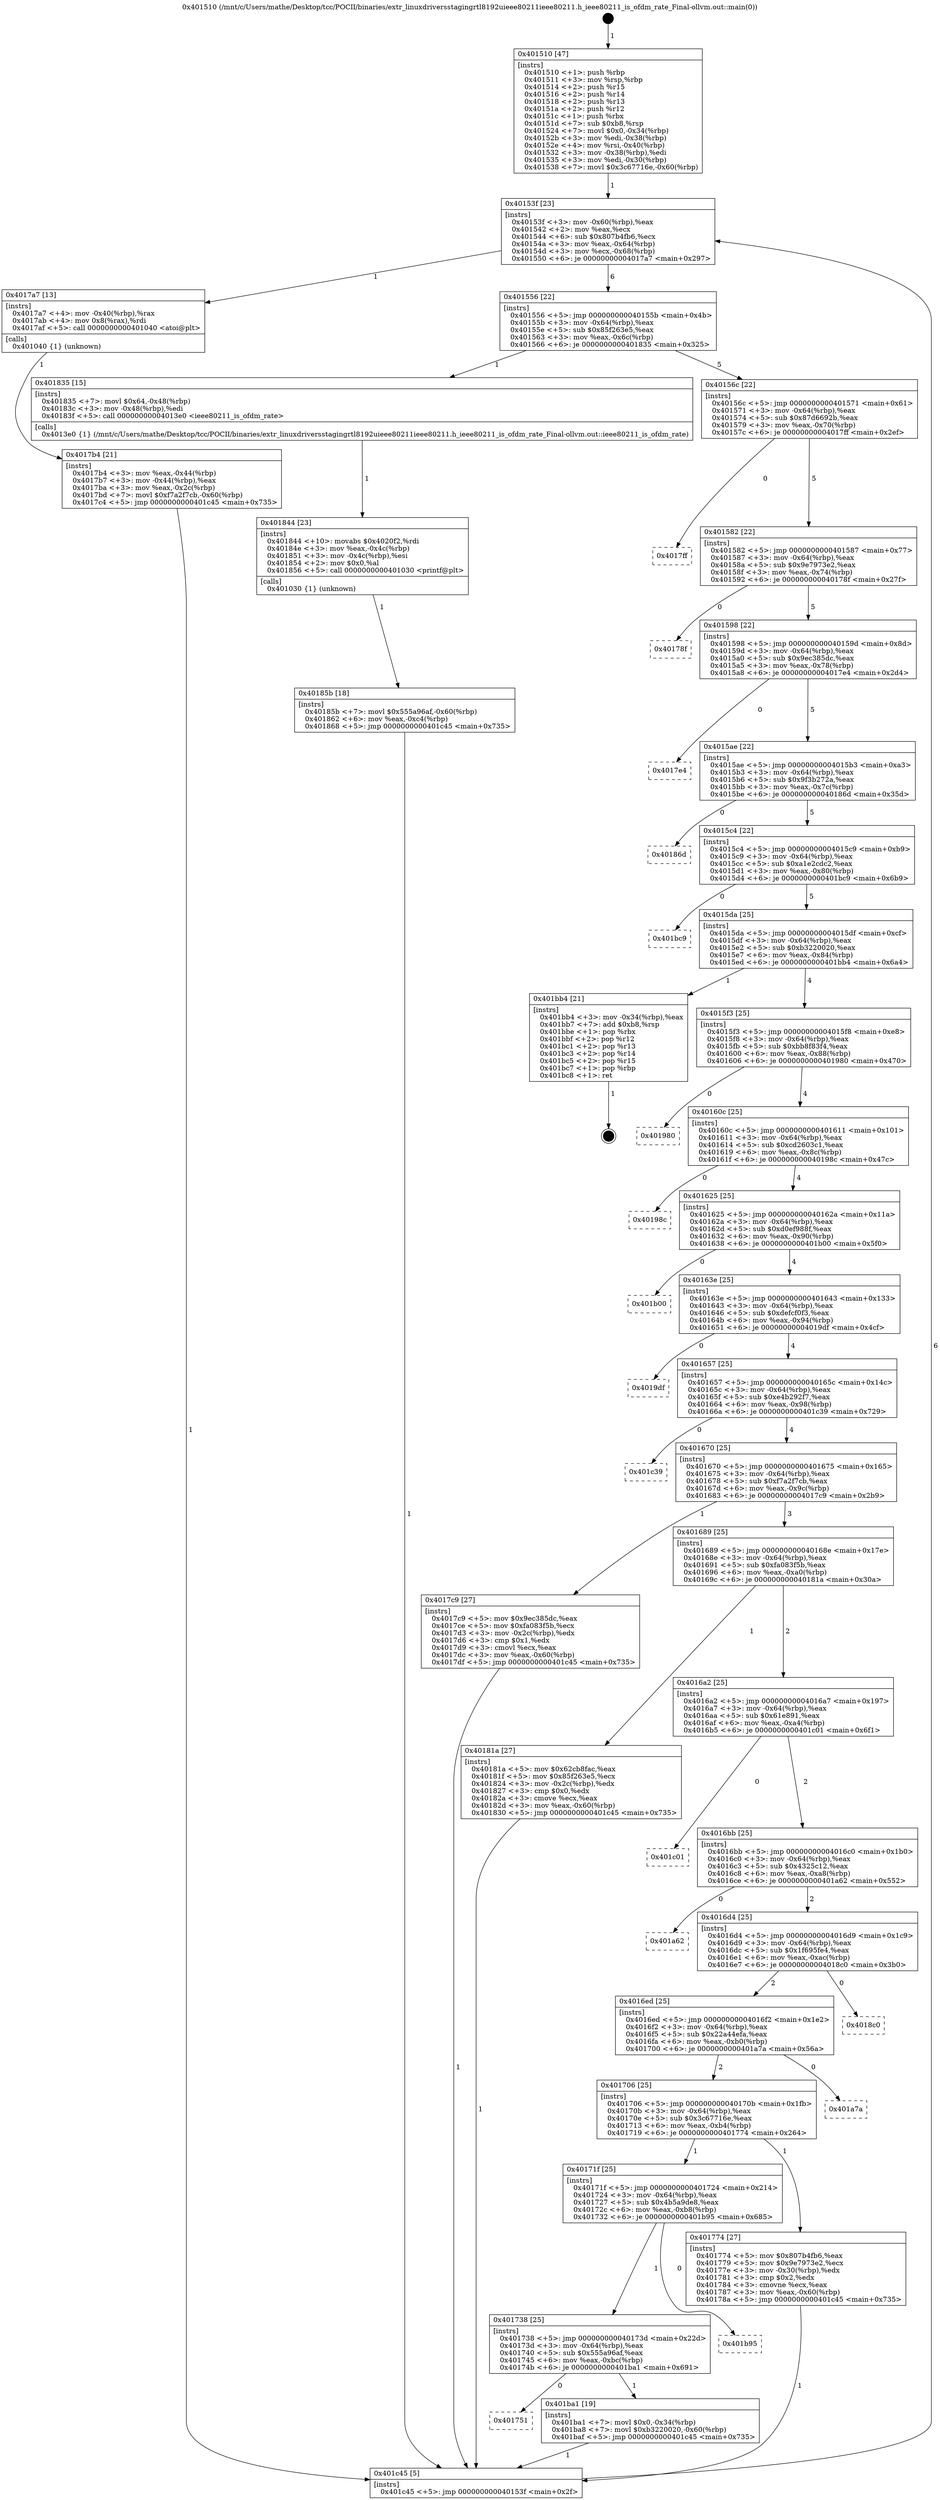 digraph "0x401510" {
  label = "0x401510 (/mnt/c/Users/mathe/Desktop/tcc/POCII/binaries/extr_linuxdriversstagingrtl8192uieee80211ieee80211.h_ieee80211_is_ofdm_rate_Final-ollvm.out::main(0))"
  labelloc = "t"
  node[shape=record]

  Entry [label="",width=0.3,height=0.3,shape=circle,fillcolor=black,style=filled]
  "0x40153f" [label="{
     0x40153f [23]\l
     | [instrs]\l
     &nbsp;&nbsp;0x40153f \<+3\>: mov -0x60(%rbp),%eax\l
     &nbsp;&nbsp;0x401542 \<+2\>: mov %eax,%ecx\l
     &nbsp;&nbsp;0x401544 \<+6\>: sub $0x807b4fb6,%ecx\l
     &nbsp;&nbsp;0x40154a \<+3\>: mov %eax,-0x64(%rbp)\l
     &nbsp;&nbsp;0x40154d \<+3\>: mov %ecx,-0x68(%rbp)\l
     &nbsp;&nbsp;0x401550 \<+6\>: je 00000000004017a7 \<main+0x297\>\l
  }"]
  "0x4017a7" [label="{
     0x4017a7 [13]\l
     | [instrs]\l
     &nbsp;&nbsp;0x4017a7 \<+4\>: mov -0x40(%rbp),%rax\l
     &nbsp;&nbsp;0x4017ab \<+4\>: mov 0x8(%rax),%rdi\l
     &nbsp;&nbsp;0x4017af \<+5\>: call 0000000000401040 \<atoi@plt\>\l
     | [calls]\l
     &nbsp;&nbsp;0x401040 \{1\} (unknown)\l
  }"]
  "0x401556" [label="{
     0x401556 [22]\l
     | [instrs]\l
     &nbsp;&nbsp;0x401556 \<+5\>: jmp 000000000040155b \<main+0x4b\>\l
     &nbsp;&nbsp;0x40155b \<+3\>: mov -0x64(%rbp),%eax\l
     &nbsp;&nbsp;0x40155e \<+5\>: sub $0x85f263e5,%eax\l
     &nbsp;&nbsp;0x401563 \<+3\>: mov %eax,-0x6c(%rbp)\l
     &nbsp;&nbsp;0x401566 \<+6\>: je 0000000000401835 \<main+0x325\>\l
  }"]
  Exit [label="",width=0.3,height=0.3,shape=circle,fillcolor=black,style=filled,peripheries=2]
  "0x401835" [label="{
     0x401835 [15]\l
     | [instrs]\l
     &nbsp;&nbsp;0x401835 \<+7\>: movl $0x64,-0x48(%rbp)\l
     &nbsp;&nbsp;0x40183c \<+3\>: mov -0x48(%rbp),%edi\l
     &nbsp;&nbsp;0x40183f \<+5\>: call 00000000004013e0 \<ieee80211_is_ofdm_rate\>\l
     | [calls]\l
     &nbsp;&nbsp;0x4013e0 \{1\} (/mnt/c/Users/mathe/Desktop/tcc/POCII/binaries/extr_linuxdriversstagingrtl8192uieee80211ieee80211.h_ieee80211_is_ofdm_rate_Final-ollvm.out::ieee80211_is_ofdm_rate)\l
  }"]
  "0x40156c" [label="{
     0x40156c [22]\l
     | [instrs]\l
     &nbsp;&nbsp;0x40156c \<+5\>: jmp 0000000000401571 \<main+0x61\>\l
     &nbsp;&nbsp;0x401571 \<+3\>: mov -0x64(%rbp),%eax\l
     &nbsp;&nbsp;0x401574 \<+5\>: sub $0x87d6692b,%eax\l
     &nbsp;&nbsp;0x401579 \<+3\>: mov %eax,-0x70(%rbp)\l
     &nbsp;&nbsp;0x40157c \<+6\>: je 00000000004017ff \<main+0x2ef\>\l
  }"]
  "0x401751" [label="{
     0x401751\l
  }", style=dashed]
  "0x4017ff" [label="{
     0x4017ff\l
  }", style=dashed]
  "0x401582" [label="{
     0x401582 [22]\l
     | [instrs]\l
     &nbsp;&nbsp;0x401582 \<+5\>: jmp 0000000000401587 \<main+0x77\>\l
     &nbsp;&nbsp;0x401587 \<+3\>: mov -0x64(%rbp),%eax\l
     &nbsp;&nbsp;0x40158a \<+5\>: sub $0x9e7973e2,%eax\l
     &nbsp;&nbsp;0x40158f \<+3\>: mov %eax,-0x74(%rbp)\l
     &nbsp;&nbsp;0x401592 \<+6\>: je 000000000040178f \<main+0x27f\>\l
  }"]
  "0x401ba1" [label="{
     0x401ba1 [19]\l
     | [instrs]\l
     &nbsp;&nbsp;0x401ba1 \<+7\>: movl $0x0,-0x34(%rbp)\l
     &nbsp;&nbsp;0x401ba8 \<+7\>: movl $0xb3220020,-0x60(%rbp)\l
     &nbsp;&nbsp;0x401baf \<+5\>: jmp 0000000000401c45 \<main+0x735\>\l
  }"]
  "0x40178f" [label="{
     0x40178f\l
  }", style=dashed]
  "0x401598" [label="{
     0x401598 [22]\l
     | [instrs]\l
     &nbsp;&nbsp;0x401598 \<+5\>: jmp 000000000040159d \<main+0x8d\>\l
     &nbsp;&nbsp;0x40159d \<+3\>: mov -0x64(%rbp),%eax\l
     &nbsp;&nbsp;0x4015a0 \<+5\>: sub $0x9ec385dc,%eax\l
     &nbsp;&nbsp;0x4015a5 \<+3\>: mov %eax,-0x78(%rbp)\l
     &nbsp;&nbsp;0x4015a8 \<+6\>: je 00000000004017e4 \<main+0x2d4\>\l
  }"]
  "0x401738" [label="{
     0x401738 [25]\l
     | [instrs]\l
     &nbsp;&nbsp;0x401738 \<+5\>: jmp 000000000040173d \<main+0x22d\>\l
     &nbsp;&nbsp;0x40173d \<+3\>: mov -0x64(%rbp),%eax\l
     &nbsp;&nbsp;0x401740 \<+5\>: sub $0x555a96af,%eax\l
     &nbsp;&nbsp;0x401745 \<+6\>: mov %eax,-0xbc(%rbp)\l
     &nbsp;&nbsp;0x40174b \<+6\>: je 0000000000401ba1 \<main+0x691\>\l
  }"]
  "0x4017e4" [label="{
     0x4017e4\l
  }", style=dashed]
  "0x4015ae" [label="{
     0x4015ae [22]\l
     | [instrs]\l
     &nbsp;&nbsp;0x4015ae \<+5\>: jmp 00000000004015b3 \<main+0xa3\>\l
     &nbsp;&nbsp;0x4015b3 \<+3\>: mov -0x64(%rbp),%eax\l
     &nbsp;&nbsp;0x4015b6 \<+5\>: sub $0x9f3b272a,%eax\l
     &nbsp;&nbsp;0x4015bb \<+3\>: mov %eax,-0x7c(%rbp)\l
     &nbsp;&nbsp;0x4015be \<+6\>: je 000000000040186d \<main+0x35d\>\l
  }"]
  "0x401b95" [label="{
     0x401b95\l
  }", style=dashed]
  "0x40186d" [label="{
     0x40186d\l
  }", style=dashed]
  "0x4015c4" [label="{
     0x4015c4 [22]\l
     | [instrs]\l
     &nbsp;&nbsp;0x4015c4 \<+5\>: jmp 00000000004015c9 \<main+0xb9\>\l
     &nbsp;&nbsp;0x4015c9 \<+3\>: mov -0x64(%rbp),%eax\l
     &nbsp;&nbsp;0x4015cc \<+5\>: sub $0xa1e2cdc2,%eax\l
     &nbsp;&nbsp;0x4015d1 \<+3\>: mov %eax,-0x80(%rbp)\l
     &nbsp;&nbsp;0x4015d4 \<+6\>: je 0000000000401bc9 \<main+0x6b9\>\l
  }"]
  "0x40185b" [label="{
     0x40185b [18]\l
     | [instrs]\l
     &nbsp;&nbsp;0x40185b \<+7\>: movl $0x555a96af,-0x60(%rbp)\l
     &nbsp;&nbsp;0x401862 \<+6\>: mov %eax,-0xc4(%rbp)\l
     &nbsp;&nbsp;0x401868 \<+5\>: jmp 0000000000401c45 \<main+0x735\>\l
  }"]
  "0x401bc9" [label="{
     0x401bc9\l
  }", style=dashed]
  "0x4015da" [label="{
     0x4015da [25]\l
     | [instrs]\l
     &nbsp;&nbsp;0x4015da \<+5\>: jmp 00000000004015df \<main+0xcf\>\l
     &nbsp;&nbsp;0x4015df \<+3\>: mov -0x64(%rbp),%eax\l
     &nbsp;&nbsp;0x4015e2 \<+5\>: sub $0xb3220020,%eax\l
     &nbsp;&nbsp;0x4015e7 \<+6\>: mov %eax,-0x84(%rbp)\l
     &nbsp;&nbsp;0x4015ed \<+6\>: je 0000000000401bb4 \<main+0x6a4\>\l
  }"]
  "0x401844" [label="{
     0x401844 [23]\l
     | [instrs]\l
     &nbsp;&nbsp;0x401844 \<+10\>: movabs $0x4020f2,%rdi\l
     &nbsp;&nbsp;0x40184e \<+3\>: mov %eax,-0x4c(%rbp)\l
     &nbsp;&nbsp;0x401851 \<+3\>: mov -0x4c(%rbp),%esi\l
     &nbsp;&nbsp;0x401854 \<+2\>: mov $0x0,%al\l
     &nbsp;&nbsp;0x401856 \<+5\>: call 0000000000401030 \<printf@plt\>\l
     | [calls]\l
     &nbsp;&nbsp;0x401030 \{1\} (unknown)\l
  }"]
  "0x401bb4" [label="{
     0x401bb4 [21]\l
     | [instrs]\l
     &nbsp;&nbsp;0x401bb4 \<+3\>: mov -0x34(%rbp),%eax\l
     &nbsp;&nbsp;0x401bb7 \<+7\>: add $0xb8,%rsp\l
     &nbsp;&nbsp;0x401bbe \<+1\>: pop %rbx\l
     &nbsp;&nbsp;0x401bbf \<+2\>: pop %r12\l
     &nbsp;&nbsp;0x401bc1 \<+2\>: pop %r13\l
     &nbsp;&nbsp;0x401bc3 \<+2\>: pop %r14\l
     &nbsp;&nbsp;0x401bc5 \<+2\>: pop %r15\l
     &nbsp;&nbsp;0x401bc7 \<+1\>: pop %rbp\l
     &nbsp;&nbsp;0x401bc8 \<+1\>: ret\l
  }"]
  "0x4015f3" [label="{
     0x4015f3 [25]\l
     | [instrs]\l
     &nbsp;&nbsp;0x4015f3 \<+5\>: jmp 00000000004015f8 \<main+0xe8\>\l
     &nbsp;&nbsp;0x4015f8 \<+3\>: mov -0x64(%rbp),%eax\l
     &nbsp;&nbsp;0x4015fb \<+5\>: sub $0xbb8f83f4,%eax\l
     &nbsp;&nbsp;0x401600 \<+6\>: mov %eax,-0x88(%rbp)\l
     &nbsp;&nbsp;0x401606 \<+6\>: je 0000000000401980 \<main+0x470\>\l
  }"]
  "0x4017b4" [label="{
     0x4017b4 [21]\l
     | [instrs]\l
     &nbsp;&nbsp;0x4017b4 \<+3\>: mov %eax,-0x44(%rbp)\l
     &nbsp;&nbsp;0x4017b7 \<+3\>: mov -0x44(%rbp),%eax\l
     &nbsp;&nbsp;0x4017ba \<+3\>: mov %eax,-0x2c(%rbp)\l
     &nbsp;&nbsp;0x4017bd \<+7\>: movl $0xf7a2f7cb,-0x60(%rbp)\l
     &nbsp;&nbsp;0x4017c4 \<+5\>: jmp 0000000000401c45 \<main+0x735\>\l
  }"]
  "0x401980" [label="{
     0x401980\l
  }", style=dashed]
  "0x40160c" [label="{
     0x40160c [25]\l
     | [instrs]\l
     &nbsp;&nbsp;0x40160c \<+5\>: jmp 0000000000401611 \<main+0x101\>\l
     &nbsp;&nbsp;0x401611 \<+3\>: mov -0x64(%rbp),%eax\l
     &nbsp;&nbsp;0x401614 \<+5\>: sub $0xcd2603c1,%eax\l
     &nbsp;&nbsp;0x401619 \<+6\>: mov %eax,-0x8c(%rbp)\l
     &nbsp;&nbsp;0x40161f \<+6\>: je 000000000040198c \<main+0x47c\>\l
  }"]
  "0x401510" [label="{
     0x401510 [47]\l
     | [instrs]\l
     &nbsp;&nbsp;0x401510 \<+1\>: push %rbp\l
     &nbsp;&nbsp;0x401511 \<+3\>: mov %rsp,%rbp\l
     &nbsp;&nbsp;0x401514 \<+2\>: push %r15\l
     &nbsp;&nbsp;0x401516 \<+2\>: push %r14\l
     &nbsp;&nbsp;0x401518 \<+2\>: push %r13\l
     &nbsp;&nbsp;0x40151a \<+2\>: push %r12\l
     &nbsp;&nbsp;0x40151c \<+1\>: push %rbx\l
     &nbsp;&nbsp;0x40151d \<+7\>: sub $0xb8,%rsp\l
     &nbsp;&nbsp;0x401524 \<+7\>: movl $0x0,-0x34(%rbp)\l
     &nbsp;&nbsp;0x40152b \<+3\>: mov %edi,-0x38(%rbp)\l
     &nbsp;&nbsp;0x40152e \<+4\>: mov %rsi,-0x40(%rbp)\l
     &nbsp;&nbsp;0x401532 \<+3\>: mov -0x38(%rbp),%edi\l
     &nbsp;&nbsp;0x401535 \<+3\>: mov %edi,-0x30(%rbp)\l
     &nbsp;&nbsp;0x401538 \<+7\>: movl $0x3c67716e,-0x60(%rbp)\l
  }"]
  "0x40198c" [label="{
     0x40198c\l
  }", style=dashed]
  "0x401625" [label="{
     0x401625 [25]\l
     | [instrs]\l
     &nbsp;&nbsp;0x401625 \<+5\>: jmp 000000000040162a \<main+0x11a\>\l
     &nbsp;&nbsp;0x40162a \<+3\>: mov -0x64(%rbp),%eax\l
     &nbsp;&nbsp;0x40162d \<+5\>: sub $0xd0ef988f,%eax\l
     &nbsp;&nbsp;0x401632 \<+6\>: mov %eax,-0x90(%rbp)\l
     &nbsp;&nbsp;0x401638 \<+6\>: je 0000000000401b00 \<main+0x5f0\>\l
  }"]
  "0x401c45" [label="{
     0x401c45 [5]\l
     | [instrs]\l
     &nbsp;&nbsp;0x401c45 \<+5\>: jmp 000000000040153f \<main+0x2f\>\l
  }"]
  "0x401b00" [label="{
     0x401b00\l
  }", style=dashed]
  "0x40163e" [label="{
     0x40163e [25]\l
     | [instrs]\l
     &nbsp;&nbsp;0x40163e \<+5\>: jmp 0000000000401643 \<main+0x133\>\l
     &nbsp;&nbsp;0x401643 \<+3\>: mov -0x64(%rbp),%eax\l
     &nbsp;&nbsp;0x401646 \<+5\>: sub $0xdefcf0f3,%eax\l
     &nbsp;&nbsp;0x40164b \<+6\>: mov %eax,-0x94(%rbp)\l
     &nbsp;&nbsp;0x401651 \<+6\>: je 00000000004019df \<main+0x4cf\>\l
  }"]
  "0x40171f" [label="{
     0x40171f [25]\l
     | [instrs]\l
     &nbsp;&nbsp;0x40171f \<+5\>: jmp 0000000000401724 \<main+0x214\>\l
     &nbsp;&nbsp;0x401724 \<+3\>: mov -0x64(%rbp),%eax\l
     &nbsp;&nbsp;0x401727 \<+5\>: sub $0x4b5a9de8,%eax\l
     &nbsp;&nbsp;0x40172c \<+6\>: mov %eax,-0xb8(%rbp)\l
     &nbsp;&nbsp;0x401732 \<+6\>: je 0000000000401b95 \<main+0x685\>\l
  }"]
  "0x4019df" [label="{
     0x4019df\l
  }", style=dashed]
  "0x401657" [label="{
     0x401657 [25]\l
     | [instrs]\l
     &nbsp;&nbsp;0x401657 \<+5\>: jmp 000000000040165c \<main+0x14c\>\l
     &nbsp;&nbsp;0x40165c \<+3\>: mov -0x64(%rbp),%eax\l
     &nbsp;&nbsp;0x40165f \<+5\>: sub $0xe4b292f7,%eax\l
     &nbsp;&nbsp;0x401664 \<+6\>: mov %eax,-0x98(%rbp)\l
     &nbsp;&nbsp;0x40166a \<+6\>: je 0000000000401c39 \<main+0x729\>\l
  }"]
  "0x401774" [label="{
     0x401774 [27]\l
     | [instrs]\l
     &nbsp;&nbsp;0x401774 \<+5\>: mov $0x807b4fb6,%eax\l
     &nbsp;&nbsp;0x401779 \<+5\>: mov $0x9e7973e2,%ecx\l
     &nbsp;&nbsp;0x40177e \<+3\>: mov -0x30(%rbp),%edx\l
     &nbsp;&nbsp;0x401781 \<+3\>: cmp $0x2,%edx\l
     &nbsp;&nbsp;0x401784 \<+3\>: cmovne %ecx,%eax\l
     &nbsp;&nbsp;0x401787 \<+3\>: mov %eax,-0x60(%rbp)\l
     &nbsp;&nbsp;0x40178a \<+5\>: jmp 0000000000401c45 \<main+0x735\>\l
  }"]
  "0x401c39" [label="{
     0x401c39\l
  }", style=dashed]
  "0x401670" [label="{
     0x401670 [25]\l
     | [instrs]\l
     &nbsp;&nbsp;0x401670 \<+5\>: jmp 0000000000401675 \<main+0x165\>\l
     &nbsp;&nbsp;0x401675 \<+3\>: mov -0x64(%rbp),%eax\l
     &nbsp;&nbsp;0x401678 \<+5\>: sub $0xf7a2f7cb,%eax\l
     &nbsp;&nbsp;0x40167d \<+6\>: mov %eax,-0x9c(%rbp)\l
     &nbsp;&nbsp;0x401683 \<+6\>: je 00000000004017c9 \<main+0x2b9\>\l
  }"]
  "0x401706" [label="{
     0x401706 [25]\l
     | [instrs]\l
     &nbsp;&nbsp;0x401706 \<+5\>: jmp 000000000040170b \<main+0x1fb\>\l
     &nbsp;&nbsp;0x40170b \<+3\>: mov -0x64(%rbp),%eax\l
     &nbsp;&nbsp;0x40170e \<+5\>: sub $0x3c67716e,%eax\l
     &nbsp;&nbsp;0x401713 \<+6\>: mov %eax,-0xb4(%rbp)\l
     &nbsp;&nbsp;0x401719 \<+6\>: je 0000000000401774 \<main+0x264\>\l
  }"]
  "0x4017c9" [label="{
     0x4017c9 [27]\l
     | [instrs]\l
     &nbsp;&nbsp;0x4017c9 \<+5\>: mov $0x9ec385dc,%eax\l
     &nbsp;&nbsp;0x4017ce \<+5\>: mov $0xfa083f5b,%ecx\l
     &nbsp;&nbsp;0x4017d3 \<+3\>: mov -0x2c(%rbp),%edx\l
     &nbsp;&nbsp;0x4017d6 \<+3\>: cmp $0x1,%edx\l
     &nbsp;&nbsp;0x4017d9 \<+3\>: cmovl %ecx,%eax\l
     &nbsp;&nbsp;0x4017dc \<+3\>: mov %eax,-0x60(%rbp)\l
     &nbsp;&nbsp;0x4017df \<+5\>: jmp 0000000000401c45 \<main+0x735\>\l
  }"]
  "0x401689" [label="{
     0x401689 [25]\l
     | [instrs]\l
     &nbsp;&nbsp;0x401689 \<+5\>: jmp 000000000040168e \<main+0x17e\>\l
     &nbsp;&nbsp;0x40168e \<+3\>: mov -0x64(%rbp),%eax\l
     &nbsp;&nbsp;0x401691 \<+5\>: sub $0xfa083f5b,%eax\l
     &nbsp;&nbsp;0x401696 \<+6\>: mov %eax,-0xa0(%rbp)\l
     &nbsp;&nbsp;0x40169c \<+6\>: je 000000000040181a \<main+0x30a\>\l
  }"]
  "0x401a7a" [label="{
     0x401a7a\l
  }", style=dashed]
  "0x40181a" [label="{
     0x40181a [27]\l
     | [instrs]\l
     &nbsp;&nbsp;0x40181a \<+5\>: mov $0x62cb8fac,%eax\l
     &nbsp;&nbsp;0x40181f \<+5\>: mov $0x85f263e5,%ecx\l
     &nbsp;&nbsp;0x401824 \<+3\>: mov -0x2c(%rbp),%edx\l
     &nbsp;&nbsp;0x401827 \<+3\>: cmp $0x0,%edx\l
     &nbsp;&nbsp;0x40182a \<+3\>: cmove %ecx,%eax\l
     &nbsp;&nbsp;0x40182d \<+3\>: mov %eax,-0x60(%rbp)\l
     &nbsp;&nbsp;0x401830 \<+5\>: jmp 0000000000401c45 \<main+0x735\>\l
  }"]
  "0x4016a2" [label="{
     0x4016a2 [25]\l
     | [instrs]\l
     &nbsp;&nbsp;0x4016a2 \<+5\>: jmp 00000000004016a7 \<main+0x197\>\l
     &nbsp;&nbsp;0x4016a7 \<+3\>: mov -0x64(%rbp),%eax\l
     &nbsp;&nbsp;0x4016aa \<+5\>: sub $0x61e891,%eax\l
     &nbsp;&nbsp;0x4016af \<+6\>: mov %eax,-0xa4(%rbp)\l
     &nbsp;&nbsp;0x4016b5 \<+6\>: je 0000000000401c01 \<main+0x6f1\>\l
  }"]
  "0x4016ed" [label="{
     0x4016ed [25]\l
     | [instrs]\l
     &nbsp;&nbsp;0x4016ed \<+5\>: jmp 00000000004016f2 \<main+0x1e2\>\l
     &nbsp;&nbsp;0x4016f2 \<+3\>: mov -0x64(%rbp),%eax\l
     &nbsp;&nbsp;0x4016f5 \<+5\>: sub $0x22a44efa,%eax\l
     &nbsp;&nbsp;0x4016fa \<+6\>: mov %eax,-0xb0(%rbp)\l
     &nbsp;&nbsp;0x401700 \<+6\>: je 0000000000401a7a \<main+0x56a\>\l
  }"]
  "0x401c01" [label="{
     0x401c01\l
  }", style=dashed]
  "0x4016bb" [label="{
     0x4016bb [25]\l
     | [instrs]\l
     &nbsp;&nbsp;0x4016bb \<+5\>: jmp 00000000004016c0 \<main+0x1b0\>\l
     &nbsp;&nbsp;0x4016c0 \<+3\>: mov -0x64(%rbp),%eax\l
     &nbsp;&nbsp;0x4016c3 \<+5\>: sub $0x4325c12,%eax\l
     &nbsp;&nbsp;0x4016c8 \<+6\>: mov %eax,-0xa8(%rbp)\l
     &nbsp;&nbsp;0x4016ce \<+6\>: je 0000000000401a62 \<main+0x552\>\l
  }"]
  "0x4018c0" [label="{
     0x4018c0\l
  }", style=dashed]
  "0x401a62" [label="{
     0x401a62\l
  }", style=dashed]
  "0x4016d4" [label="{
     0x4016d4 [25]\l
     | [instrs]\l
     &nbsp;&nbsp;0x4016d4 \<+5\>: jmp 00000000004016d9 \<main+0x1c9\>\l
     &nbsp;&nbsp;0x4016d9 \<+3\>: mov -0x64(%rbp),%eax\l
     &nbsp;&nbsp;0x4016dc \<+5\>: sub $0x1f695fe4,%eax\l
     &nbsp;&nbsp;0x4016e1 \<+6\>: mov %eax,-0xac(%rbp)\l
     &nbsp;&nbsp;0x4016e7 \<+6\>: je 00000000004018c0 \<main+0x3b0\>\l
  }"]
  Entry -> "0x401510" [label=" 1"]
  "0x40153f" -> "0x4017a7" [label=" 1"]
  "0x40153f" -> "0x401556" [label=" 6"]
  "0x401bb4" -> Exit [label=" 1"]
  "0x401556" -> "0x401835" [label=" 1"]
  "0x401556" -> "0x40156c" [label=" 5"]
  "0x401ba1" -> "0x401c45" [label=" 1"]
  "0x40156c" -> "0x4017ff" [label=" 0"]
  "0x40156c" -> "0x401582" [label=" 5"]
  "0x401738" -> "0x401751" [label=" 0"]
  "0x401582" -> "0x40178f" [label=" 0"]
  "0x401582" -> "0x401598" [label=" 5"]
  "0x401738" -> "0x401ba1" [label=" 1"]
  "0x401598" -> "0x4017e4" [label=" 0"]
  "0x401598" -> "0x4015ae" [label=" 5"]
  "0x40171f" -> "0x401738" [label=" 1"]
  "0x4015ae" -> "0x40186d" [label=" 0"]
  "0x4015ae" -> "0x4015c4" [label=" 5"]
  "0x40171f" -> "0x401b95" [label=" 0"]
  "0x4015c4" -> "0x401bc9" [label=" 0"]
  "0x4015c4" -> "0x4015da" [label=" 5"]
  "0x40185b" -> "0x401c45" [label=" 1"]
  "0x4015da" -> "0x401bb4" [label=" 1"]
  "0x4015da" -> "0x4015f3" [label=" 4"]
  "0x401844" -> "0x40185b" [label=" 1"]
  "0x4015f3" -> "0x401980" [label=" 0"]
  "0x4015f3" -> "0x40160c" [label=" 4"]
  "0x401835" -> "0x401844" [label=" 1"]
  "0x40160c" -> "0x40198c" [label=" 0"]
  "0x40160c" -> "0x401625" [label=" 4"]
  "0x40181a" -> "0x401c45" [label=" 1"]
  "0x401625" -> "0x401b00" [label=" 0"]
  "0x401625" -> "0x40163e" [label=" 4"]
  "0x4017c9" -> "0x401c45" [label=" 1"]
  "0x40163e" -> "0x4019df" [label=" 0"]
  "0x40163e" -> "0x401657" [label=" 4"]
  "0x4017b4" -> "0x401c45" [label=" 1"]
  "0x401657" -> "0x401c39" [label=" 0"]
  "0x401657" -> "0x401670" [label=" 4"]
  "0x4017a7" -> "0x4017b4" [label=" 1"]
  "0x401670" -> "0x4017c9" [label=" 1"]
  "0x401670" -> "0x401689" [label=" 3"]
  "0x401510" -> "0x40153f" [label=" 1"]
  "0x401689" -> "0x40181a" [label=" 1"]
  "0x401689" -> "0x4016a2" [label=" 2"]
  "0x401774" -> "0x401c45" [label=" 1"]
  "0x4016a2" -> "0x401c01" [label=" 0"]
  "0x4016a2" -> "0x4016bb" [label=" 2"]
  "0x401706" -> "0x401774" [label=" 1"]
  "0x4016bb" -> "0x401a62" [label=" 0"]
  "0x4016bb" -> "0x4016d4" [label=" 2"]
  "0x401c45" -> "0x40153f" [label=" 6"]
  "0x4016d4" -> "0x4018c0" [label=" 0"]
  "0x4016d4" -> "0x4016ed" [label=" 2"]
  "0x401706" -> "0x40171f" [label=" 1"]
  "0x4016ed" -> "0x401a7a" [label=" 0"]
  "0x4016ed" -> "0x401706" [label=" 2"]
}
